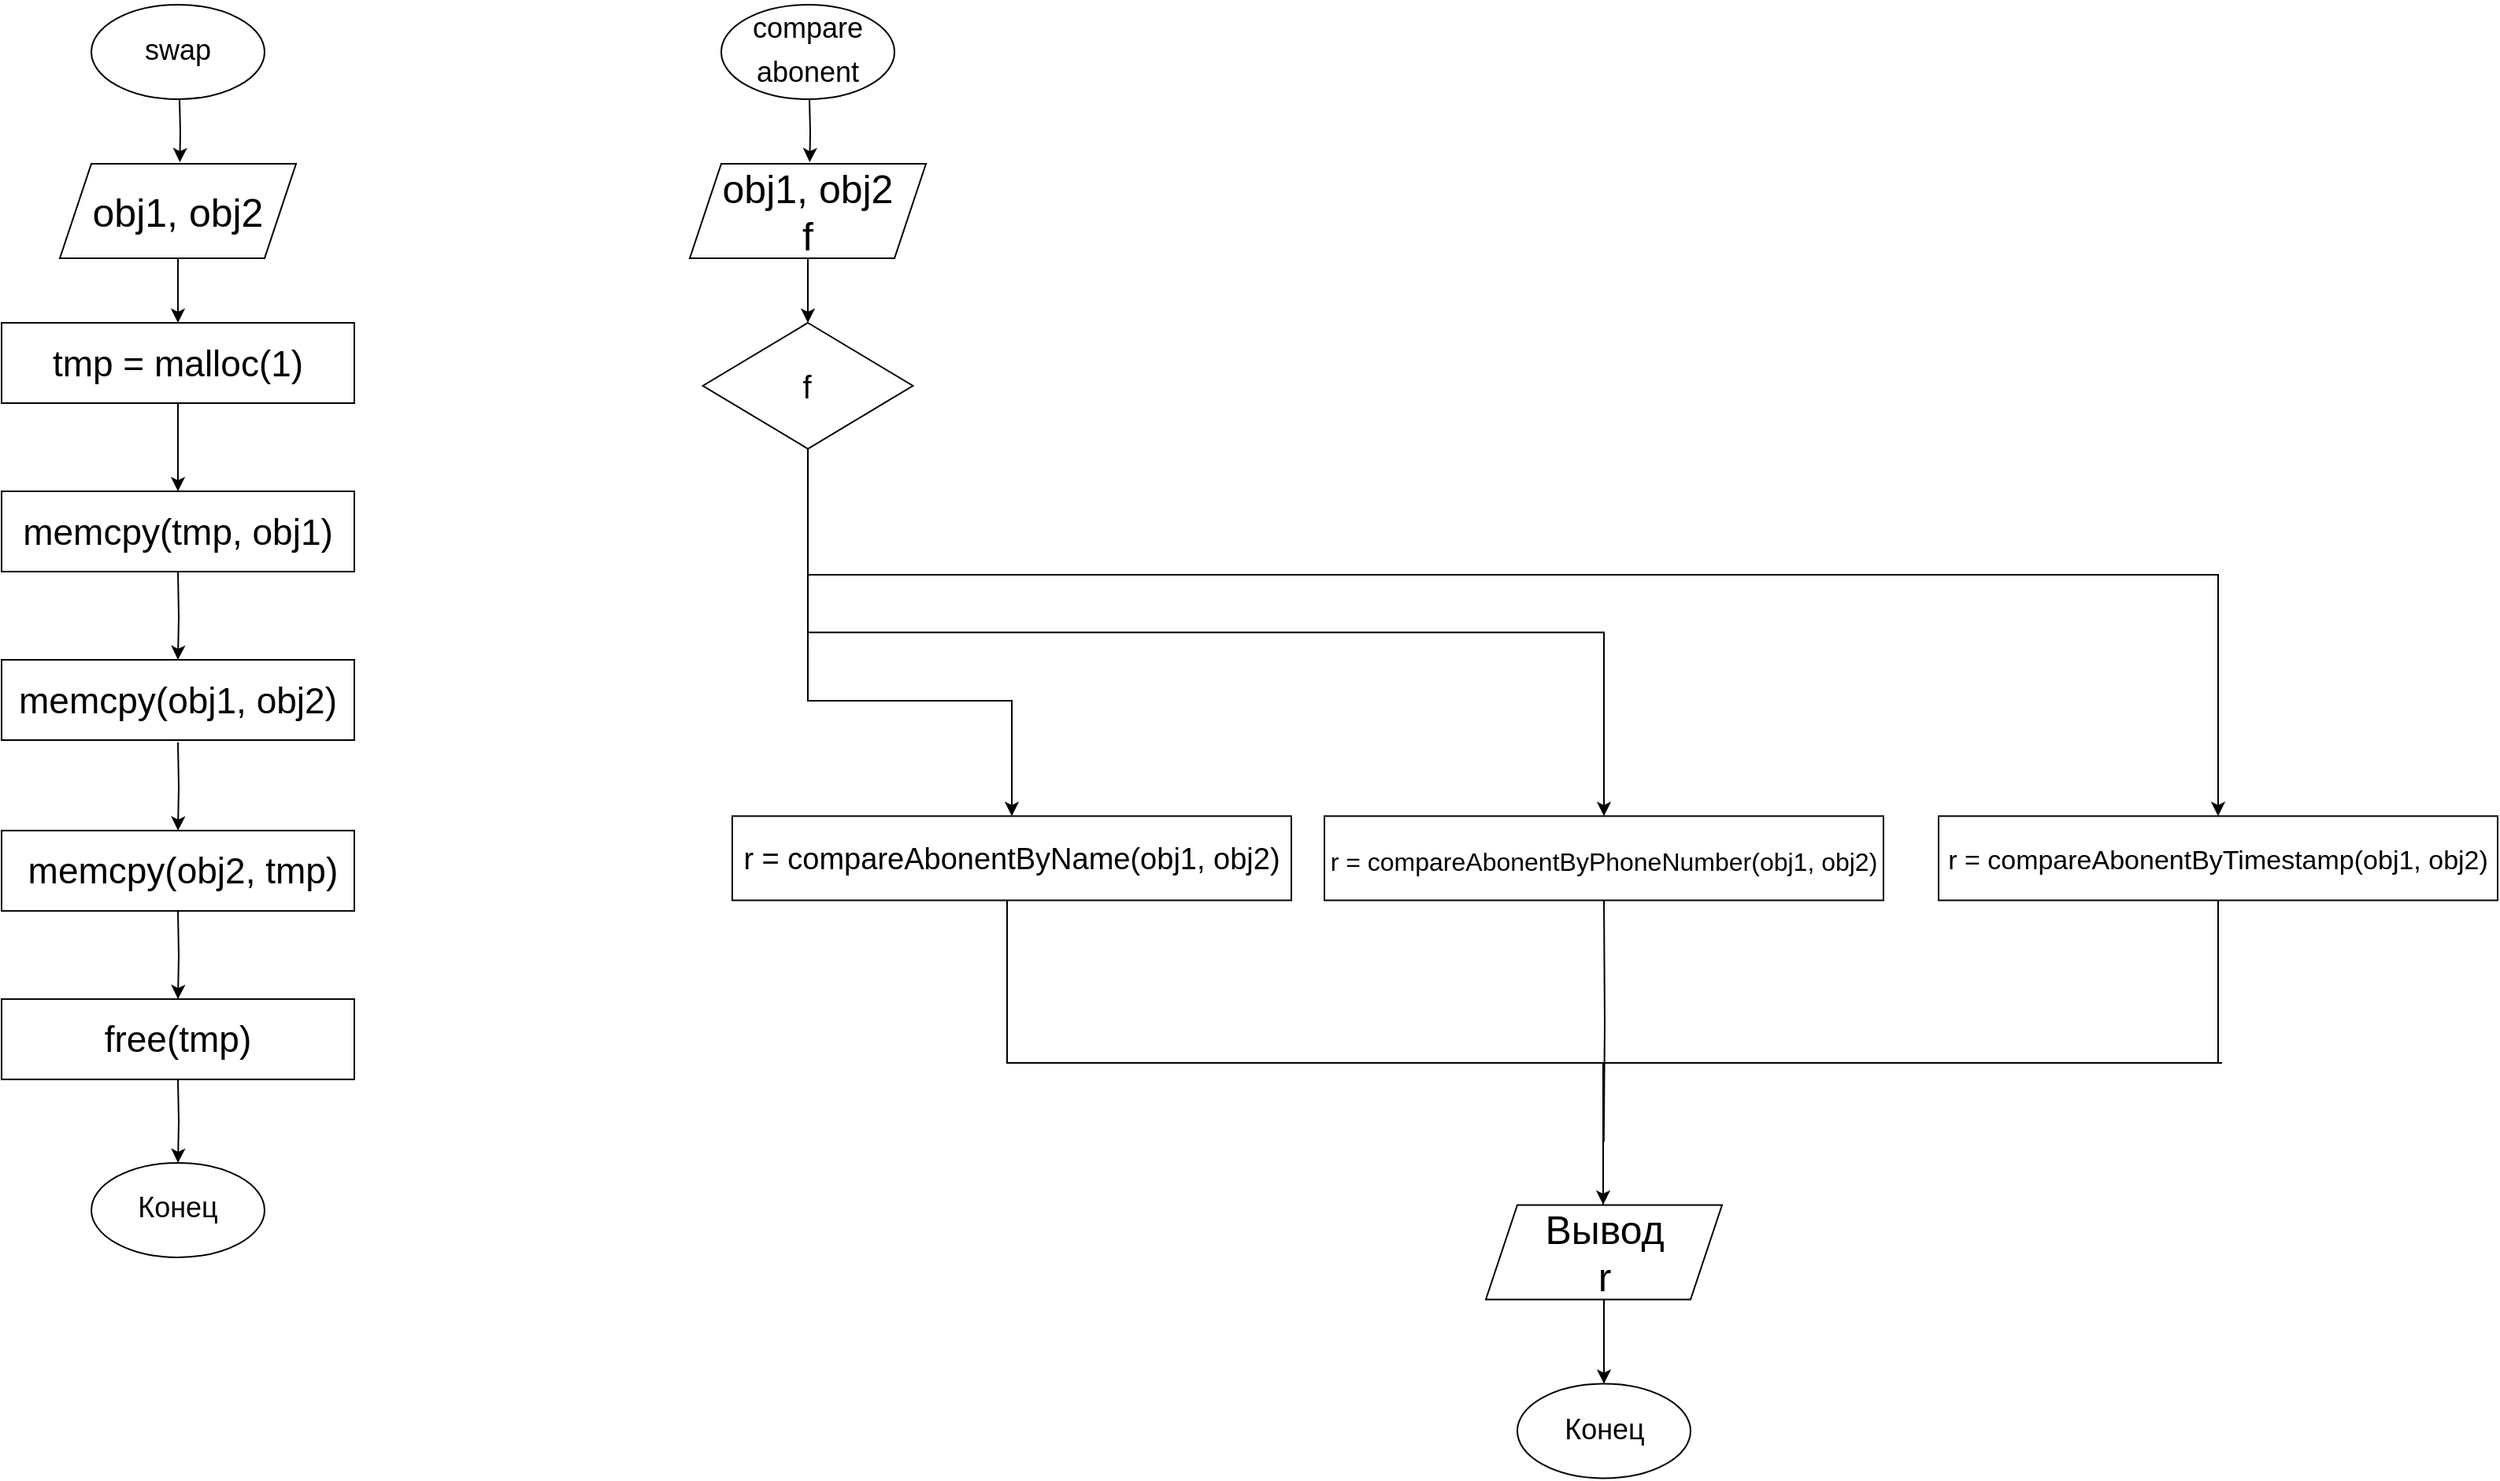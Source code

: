 <mxfile version="22.1.5" type="github">
  <diagram name="Страница — 1" id="3L8mHeBvSxwh4aUQzGQs">
    <mxGraphModel dx="-1599" dy="3106" grid="1" gridSize="10" guides="1" tooltips="1" connect="1" arrows="1" fold="1" page="1" pageScale="1" pageWidth="827" pageHeight="1169" math="0" shadow="0">
      <root>
        <mxCell id="0" />
        <mxCell id="1" parent="0" />
        <mxCell id="dqEvuDa5oZ0XxsTalBDR-1" value="&lt;p style=&quot;line-height: 110%;&quot;&gt;&lt;span style=&quot;font-size: 18px;&quot;&gt;swap&lt;/span&gt;&lt;/p&gt;" style="ellipse;whiteSpace=wrap;html=1;" vertex="1" parent="1">
          <mxGeometry x="5217" y="-482" width="110" height="60" as="geometry" />
        </mxCell>
        <mxCell id="dqEvuDa5oZ0XxsTalBDR-2" value="" style="edgeStyle=orthogonalEdgeStyle;rounded=0;orthogonalLoop=1;jettySize=auto;html=1;" edge="1" parent="1">
          <mxGeometry relative="1" as="geometry">
            <mxPoint x="5273.18" y="-382" as="targetPoint" />
            <mxPoint x="5273" y="-422" as="sourcePoint" />
          </mxGeometry>
        </mxCell>
        <mxCell id="dqEvuDa5oZ0XxsTalBDR-3" style="edgeStyle=orthogonalEdgeStyle;rounded=0;orthogonalLoop=1;jettySize=auto;html=1;exitX=0.5;exitY=1;exitDx=0;exitDy=0;entryX=0.5;entryY=0;entryDx=0;entryDy=0;" edge="1" parent="1" source="dqEvuDa5oZ0XxsTalBDR-4">
          <mxGeometry relative="1" as="geometry">
            <mxPoint x="5272" y="-280" as="targetPoint" />
          </mxGeometry>
        </mxCell>
        <mxCell id="dqEvuDa5oZ0XxsTalBDR-4" value="&lt;span style=&quot;font-size: 25px;&quot;&gt;obj1, obj2&lt;br&gt;&lt;/span&gt;" style="shape=parallelogram;perimeter=parallelogramPerimeter;whiteSpace=wrap;html=1;fixedSize=1;" vertex="1" parent="1">
          <mxGeometry x="5197" y="-381" width="150" height="60" as="geometry" />
        </mxCell>
        <mxCell id="dqEvuDa5oZ0XxsTalBDR-14" value="&lt;span style=&quot;font-size: 23px;&quot;&gt;tmp = malloc(1)&lt;/span&gt;" style="rounded=0;whiteSpace=wrap;html=1;fontSize=20;" vertex="1" parent="1">
          <mxGeometry x="5160" y="-280.0" width="224" height="51" as="geometry" />
        </mxCell>
        <mxCell id="dqEvuDa5oZ0XxsTalBDR-15" style="edgeStyle=orthogonalEdgeStyle;rounded=0;orthogonalLoop=1;jettySize=auto;html=1;exitX=0.5;exitY=1;exitDx=0;exitDy=0;entryX=0.5;entryY=0;entryDx=0;entryDy=0;" edge="1" parent="1" source="dqEvuDa5oZ0XxsTalBDR-14" target="dqEvuDa5oZ0XxsTalBDR-16">
          <mxGeometry relative="1" as="geometry">
            <mxPoint x="5280" y="-188" as="targetPoint" />
            <mxPoint x="5280" y="-229" as="sourcePoint" />
          </mxGeometry>
        </mxCell>
        <mxCell id="dqEvuDa5oZ0XxsTalBDR-16" value="&lt;span style=&quot;font-size: 23px;&quot;&gt;memcpy(tmp, obj1)&lt;/span&gt;" style="rounded=0;whiteSpace=wrap;html=1;fontSize=20;" vertex="1" parent="1">
          <mxGeometry x="5160" y="-173.0" width="224" height="51" as="geometry" />
        </mxCell>
        <mxCell id="dqEvuDa5oZ0XxsTalBDR-17" style="edgeStyle=orthogonalEdgeStyle;rounded=0;orthogonalLoop=1;jettySize=auto;html=1;exitX=0.5;exitY=1;exitDx=0;exitDy=0;entryX=0.5;entryY=0;entryDx=0;entryDy=0;" edge="1" parent="1" target="dqEvuDa5oZ0XxsTalBDR-18">
          <mxGeometry relative="1" as="geometry">
            <mxPoint x="5280" y="-81" as="targetPoint" />
            <mxPoint x="5272" y="-122" as="sourcePoint" />
          </mxGeometry>
        </mxCell>
        <mxCell id="dqEvuDa5oZ0XxsTalBDR-18" value="&lt;span style=&quot;font-size: 23px;&quot;&gt;memcpy(obj1, obj2)&lt;/span&gt;" style="rounded=0;whiteSpace=wrap;html=1;fontSize=20;" vertex="1" parent="1">
          <mxGeometry x="5160" y="-66.0" width="224" height="51" as="geometry" />
        </mxCell>
        <mxCell id="dqEvuDa5oZ0XxsTalBDR-19" style="edgeStyle=orthogonalEdgeStyle;rounded=0;orthogonalLoop=1;jettySize=auto;html=1;exitX=0.5;exitY=1;exitDx=0;exitDy=0;entryX=0.5;entryY=0;entryDx=0;entryDy=0;" edge="1" parent="1" target="dqEvuDa5oZ0XxsTalBDR-20">
          <mxGeometry relative="1" as="geometry">
            <mxPoint x="5280" y="27.45" as="targetPoint" />
            <mxPoint x="5272" y="-13.55" as="sourcePoint" />
          </mxGeometry>
        </mxCell>
        <mxCell id="dqEvuDa5oZ0XxsTalBDR-20" value="&lt;span style=&quot;font-size: 23px;&quot;&gt;&amp;nbsp;memcpy(obj2, tmp)&lt;/span&gt;" style="rounded=0;whiteSpace=wrap;html=1;fontSize=20;" vertex="1" parent="1">
          <mxGeometry x="5160" y="42.45" width="224" height="51" as="geometry" />
        </mxCell>
        <mxCell id="dqEvuDa5oZ0XxsTalBDR-21" style="edgeStyle=orthogonalEdgeStyle;rounded=0;orthogonalLoop=1;jettySize=auto;html=1;exitX=0.5;exitY=1;exitDx=0;exitDy=0;entryX=0.5;entryY=0;entryDx=0;entryDy=0;" edge="1" parent="1" target="dqEvuDa5oZ0XxsTalBDR-22">
          <mxGeometry relative="1" as="geometry">
            <mxPoint x="5280" y="134.45" as="targetPoint" />
            <mxPoint x="5272" y="93.45" as="sourcePoint" />
          </mxGeometry>
        </mxCell>
        <mxCell id="dqEvuDa5oZ0XxsTalBDR-22" value="&lt;span style=&quot;font-size: 23px;&quot;&gt;free(tmp)&lt;/span&gt;" style="rounded=0;whiteSpace=wrap;html=1;fontSize=20;" vertex="1" parent="1">
          <mxGeometry x="5160" y="149.45" width="224" height="51" as="geometry" />
        </mxCell>
        <mxCell id="dqEvuDa5oZ0XxsTalBDR-23" style="edgeStyle=orthogonalEdgeStyle;rounded=0;orthogonalLoop=1;jettySize=auto;html=1;exitX=0.5;exitY=1;exitDx=0;exitDy=0;entryX=0.5;entryY=0;entryDx=0;entryDy=0;" edge="1" parent="1" target="dqEvuDa5oZ0XxsTalBDR-24">
          <mxGeometry relative="1" as="geometry">
            <mxPoint x="5272" y="200.45" as="sourcePoint" />
          </mxGeometry>
        </mxCell>
        <mxCell id="dqEvuDa5oZ0XxsTalBDR-24" value="&lt;p style=&quot;line-height: 110%;&quot;&gt;&lt;span style=&quot;font-size: 18px;&quot;&gt;Конец&lt;/span&gt;&lt;/p&gt;" style="ellipse;whiteSpace=wrap;html=1;" vertex="1" parent="1">
          <mxGeometry x="5217" y="253.45" width="110" height="60" as="geometry" />
        </mxCell>
        <mxCell id="dqEvuDa5oZ0XxsTalBDR-25" value="&lt;p style=&quot;line-height: 110%;&quot;&gt;&lt;span style=&quot;font-size: 18px;&quot;&gt;compare&lt;/span&gt;&lt;/p&gt;&lt;p style=&quot;line-height: 110%;&quot;&gt;&lt;span style=&quot;font-size: 18px;&quot;&gt;abonent&lt;/span&gt;&lt;/p&gt;" style="ellipse;whiteSpace=wrap;html=1;" vertex="1" parent="1">
          <mxGeometry x="5617" y="-482" width="110" height="60" as="geometry" />
        </mxCell>
        <mxCell id="dqEvuDa5oZ0XxsTalBDR-26" value="" style="edgeStyle=orthogonalEdgeStyle;rounded=0;orthogonalLoop=1;jettySize=auto;html=1;" edge="1" parent="1">
          <mxGeometry relative="1" as="geometry">
            <mxPoint x="5673.18" y="-382" as="targetPoint" />
            <mxPoint x="5673" y="-422" as="sourcePoint" />
          </mxGeometry>
        </mxCell>
        <mxCell id="dqEvuDa5oZ0XxsTalBDR-27" style="edgeStyle=orthogonalEdgeStyle;rounded=0;orthogonalLoop=1;jettySize=auto;html=1;exitX=0.5;exitY=1;exitDx=0;exitDy=0;entryX=0.5;entryY=0;entryDx=0;entryDy=0;" edge="1" parent="1" source="dqEvuDa5oZ0XxsTalBDR-28">
          <mxGeometry relative="1" as="geometry">
            <mxPoint x="5672" y="-280" as="targetPoint" />
          </mxGeometry>
        </mxCell>
        <mxCell id="dqEvuDa5oZ0XxsTalBDR-28" value="&lt;span style=&quot;font-size: 25px;&quot;&gt;obj1, obj2&lt;br&gt;f&lt;br&gt;&lt;/span&gt;" style="shape=parallelogram;perimeter=parallelogramPerimeter;whiteSpace=wrap;html=1;fixedSize=1;" vertex="1" parent="1">
          <mxGeometry x="5597" y="-381" width="150" height="60" as="geometry" />
        </mxCell>
        <mxCell id="dqEvuDa5oZ0XxsTalBDR-37" style="edgeStyle=orthogonalEdgeStyle;rounded=0;orthogonalLoop=1;jettySize=auto;html=1;exitX=0.5;exitY=1;exitDx=0;exitDy=0;entryX=0.5;entryY=0;entryDx=0;entryDy=0;" edge="1" parent="1" source="dqEvuDa5oZ0XxsTalBDR-36" target="dqEvuDa5oZ0XxsTalBDR-45">
          <mxGeometry relative="1" as="geometry">
            <mxPoint x="6370" y="40" as="targetPoint" />
            <Array as="points">
              <mxPoint x="5672" y="-120" />
              <mxPoint x="6567" y="-120" />
            </Array>
          </mxGeometry>
        </mxCell>
        <mxCell id="dqEvuDa5oZ0XxsTalBDR-38" style="edgeStyle=orthogonalEdgeStyle;rounded=0;orthogonalLoop=1;jettySize=auto;html=1;exitX=0.5;exitY=1;exitDx=0;exitDy=0;entryX=0.5;entryY=0;entryDx=0;entryDy=0;" edge="1" parent="1" source="dqEvuDa5oZ0XxsTalBDR-36" target="dqEvuDa5oZ0XxsTalBDR-43">
          <mxGeometry relative="1" as="geometry">
            <mxPoint x="6100" y="40" as="targetPoint" />
          </mxGeometry>
        </mxCell>
        <mxCell id="dqEvuDa5oZ0XxsTalBDR-39" style="edgeStyle=orthogonalEdgeStyle;rounded=0;orthogonalLoop=1;jettySize=auto;html=1;exitX=0.5;exitY=1;exitDx=0;exitDy=0;entryX=0.5;entryY=0;entryDx=0;entryDy=0;" edge="1" parent="1" source="dqEvuDa5oZ0XxsTalBDR-36" target="dqEvuDa5oZ0XxsTalBDR-42">
          <mxGeometry relative="1" as="geometry">
            <mxPoint x="5790" y="40" as="targetPoint" />
            <Array as="points">
              <mxPoint x="5672" y="-40" />
              <mxPoint x="5802" y="-40" />
            </Array>
          </mxGeometry>
        </mxCell>
        <mxCell id="dqEvuDa5oZ0XxsTalBDR-36" value="&lt;span style=&quot;font-size: 20px;&quot;&gt;f&lt;/span&gt;" style="rhombus;whiteSpace=wrap;html=1;" vertex="1" parent="1">
          <mxGeometry x="5605.3" y="-280" width="133.41" height="80" as="geometry" />
        </mxCell>
        <mxCell id="dqEvuDa5oZ0XxsTalBDR-46" style="edgeStyle=orthogonalEdgeStyle;rounded=0;orthogonalLoop=1;jettySize=auto;html=1;exitX=0.5;exitY=1;exitDx=0;exitDy=0;endArrow=none;endFill=0;" edge="1" parent="1">
          <mxGeometry relative="1" as="geometry">
            <mxPoint x="6177" y="280" as="targetPoint" />
            <mxPoint x="5798.5" y="86.75" as="sourcePoint" />
            <Array as="points">
              <mxPoint x="5799" y="190" />
              <mxPoint x="6177" y="190" />
            </Array>
          </mxGeometry>
        </mxCell>
        <mxCell id="dqEvuDa5oZ0XxsTalBDR-42" value="&lt;font style=&quot;font-size: 19px;&quot;&gt;r = compareAbonentByName(obj1, obj2)&lt;/font&gt;" style="rounded=0;whiteSpace=wrap;html=1;fontSize=20;" vertex="1" parent="1">
          <mxGeometry x="5624" y="33.25" width="355" height="53.5" as="geometry" />
        </mxCell>
        <mxCell id="dqEvuDa5oZ0XxsTalBDR-49" style="edgeStyle=orthogonalEdgeStyle;rounded=0;orthogonalLoop=1;jettySize=auto;html=1;exitX=0.5;exitY=1;exitDx=0;exitDy=0;endArrow=none;endFill=0;" edge="1" parent="1">
          <mxGeometry relative="1" as="geometry">
            <mxPoint x="6177.424" y="240" as="targetPoint" />
            <mxPoint x="6177.5" y="86.75" as="sourcePoint" />
          </mxGeometry>
        </mxCell>
        <mxCell id="dqEvuDa5oZ0XxsTalBDR-43" value="&lt;font style=&quot;font-size: 16px;&quot;&gt;r = compareAbonentByPhoneNumber(obj1, obj2)&lt;/font&gt;" style="rounded=0;whiteSpace=wrap;html=1;fontSize=20;" vertex="1" parent="1">
          <mxGeometry x="6000" y="33.25" width="355" height="53.5" as="geometry" />
        </mxCell>
        <mxCell id="dqEvuDa5oZ0XxsTalBDR-48" style="edgeStyle=orthogonalEdgeStyle;rounded=0;orthogonalLoop=1;jettySize=auto;html=1;exitX=0.5;exitY=1;exitDx=0;exitDy=0;" edge="1" parent="1">
          <mxGeometry relative="1" as="geometry">
            <mxPoint x="6177" y="280" as="targetPoint" />
            <mxPoint x="6567.5" y="86.75" as="sourcePoint" />
            <Array as="points">
              <mxPoint x="6570" y="190" />
              <mxPoint x="6180" y="190" />
            </Array>
          </mxGeometry>
        </mxCell>
        <mxCell id="dqEvuDa5oZ0XxsTalBDR-45" value="&lt;font style=&quot;font-size: 17px;&quot;&gt;r = compareAbonentByTimestamp(obj1, obj2)&lt;/font&gt;" style="rounded=0;whiteSpace=wrap;html=1;fontSize=20;" vertex="1" parent="1">
          <mxGeometry x="6390" y="33.25" width="355" height="53.5" as="geometry" />
        </mxCell>
        <mxCell id="dqEvuDa5oZ0XxsTalBDR-50" style="edgeStyle=orthogonalEdgeStyle;rounded=0;orthogonalLoop=1;jettySize=auto;html=1;exitX=0.5;exitY=1;exitDx=0;exitDy=0;entryX=0.5;entryY=0;entryDx=0;entryDy=0;" edge="1" parent="1" source="dqEvuDa5oZ0XxsTalBDR-52" target="dqEvuDa5oZ0XxsTalBDR-51">
          <mxGeometry relative="1" as="geometry">
            <mxPoint x="6177.5" y="292.75" as="sourcePoint" />
          </mxGeometry>
        </mxCell>
        <mxCell id="dqEvuDa5oZ0XxsTalBDR-51" value="&lt;p style=&quot;line-height: 110%;&quot;&gt;&lt;span style=&quot;font-size: 18px;&quot;&gt;Конец&lt;/span&gt;&lt;/p&gt;" style="ellipse;whiteSpace=wrap;html=1;" vertex="1" parent="1">
          <mxGeometry x="6122.5" y="393.75" width="110" height="60" as="geometry" />
        </mxCell>
        <mxCell id="dqEvuDa5oZ0XxsTalBDR-52" value="&lt;span style=&quot;font-size: 25px;&quot;&gt;Вывод&lt;br&gt;r&lt;br&gt;&lt;/span&gt;" style="shape=parallelogram;perimeter=parallelogramPerimeter;whiteSpace=wrap;html=1;fixedSize=1;" vertex="1" parent="1">
          <mxGeometry x="6102.5" y="280.25" width="150" height="60" as="geometry" />
        </mxCell>
      </root>
    </mxGraphModel>
  </diagram>
</mxfile>
